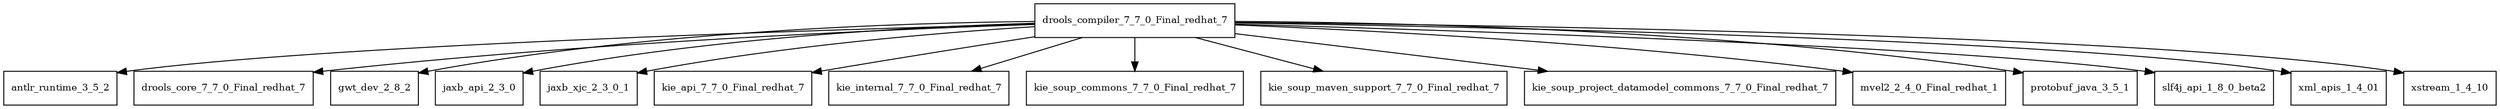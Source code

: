 digraph drools_compiler_7_7_0_Final_redhat_7_dependencies {
  node [shape = box, fontsize=10.0];
  drools_compiler_7_7_0_Final_redhat_7 -> antlr_runtime_3_5_2;
  drools_compiler_7_7_0_Final_redhat_7 -> drools_core_7_7_0_Final_redhat_7;
  drools_compiler_7_7_0_Final_redhat_7 -> gwt_dev_2_8_2;
  drools_compiler_7_7_0_Final_redhat_7 -> jaxb_api_2_3_0;
  drools_compiler_7_7_0_Final_redhat_7 -> jaxb_xjc_2_3_0_1;
  drools_compiler_7_7_0_Final_redhat_7 -> kie_api_7_7_0_Final_redhat_7;
  drools_compiler_7_7_0_Final_redhat_7 -> kie_internal_7_7_0_Final_redhat_7;
  drools_compiler_7_7_0_Final_redhat_7 -> kie_soup_commons_7_7_0_Final_redhat_7;
  drools_compiler_7_7_0_Final_redhat_7 -> kie_soup_maven_support_7_7_0_Final_redhat_7;
  drools_compiler_7_7_0_Final_redhat_7 -> kie_soup_project_datamodel_commons_7_7_0_Final_redhat_7;
  drools_compiler_7_7_0_Final_redhat_7 -> mvel2_2_4_0_Final_redhat_1;
  drools_compiler_7_7_0_Final_redhat_7 -> protobuf_java_3_5_1;
  drools_compiler_7_7_0_Final_redhat_7 -> slf4j_api_1_8_0_beta2;
  drools_compiler_7_7_0_Final_redhat_7 -> xml_apis_1_4_01;
  drools_compiler_7_7_0_Final_redhat_7 -> xstream_1_4_10;
}
